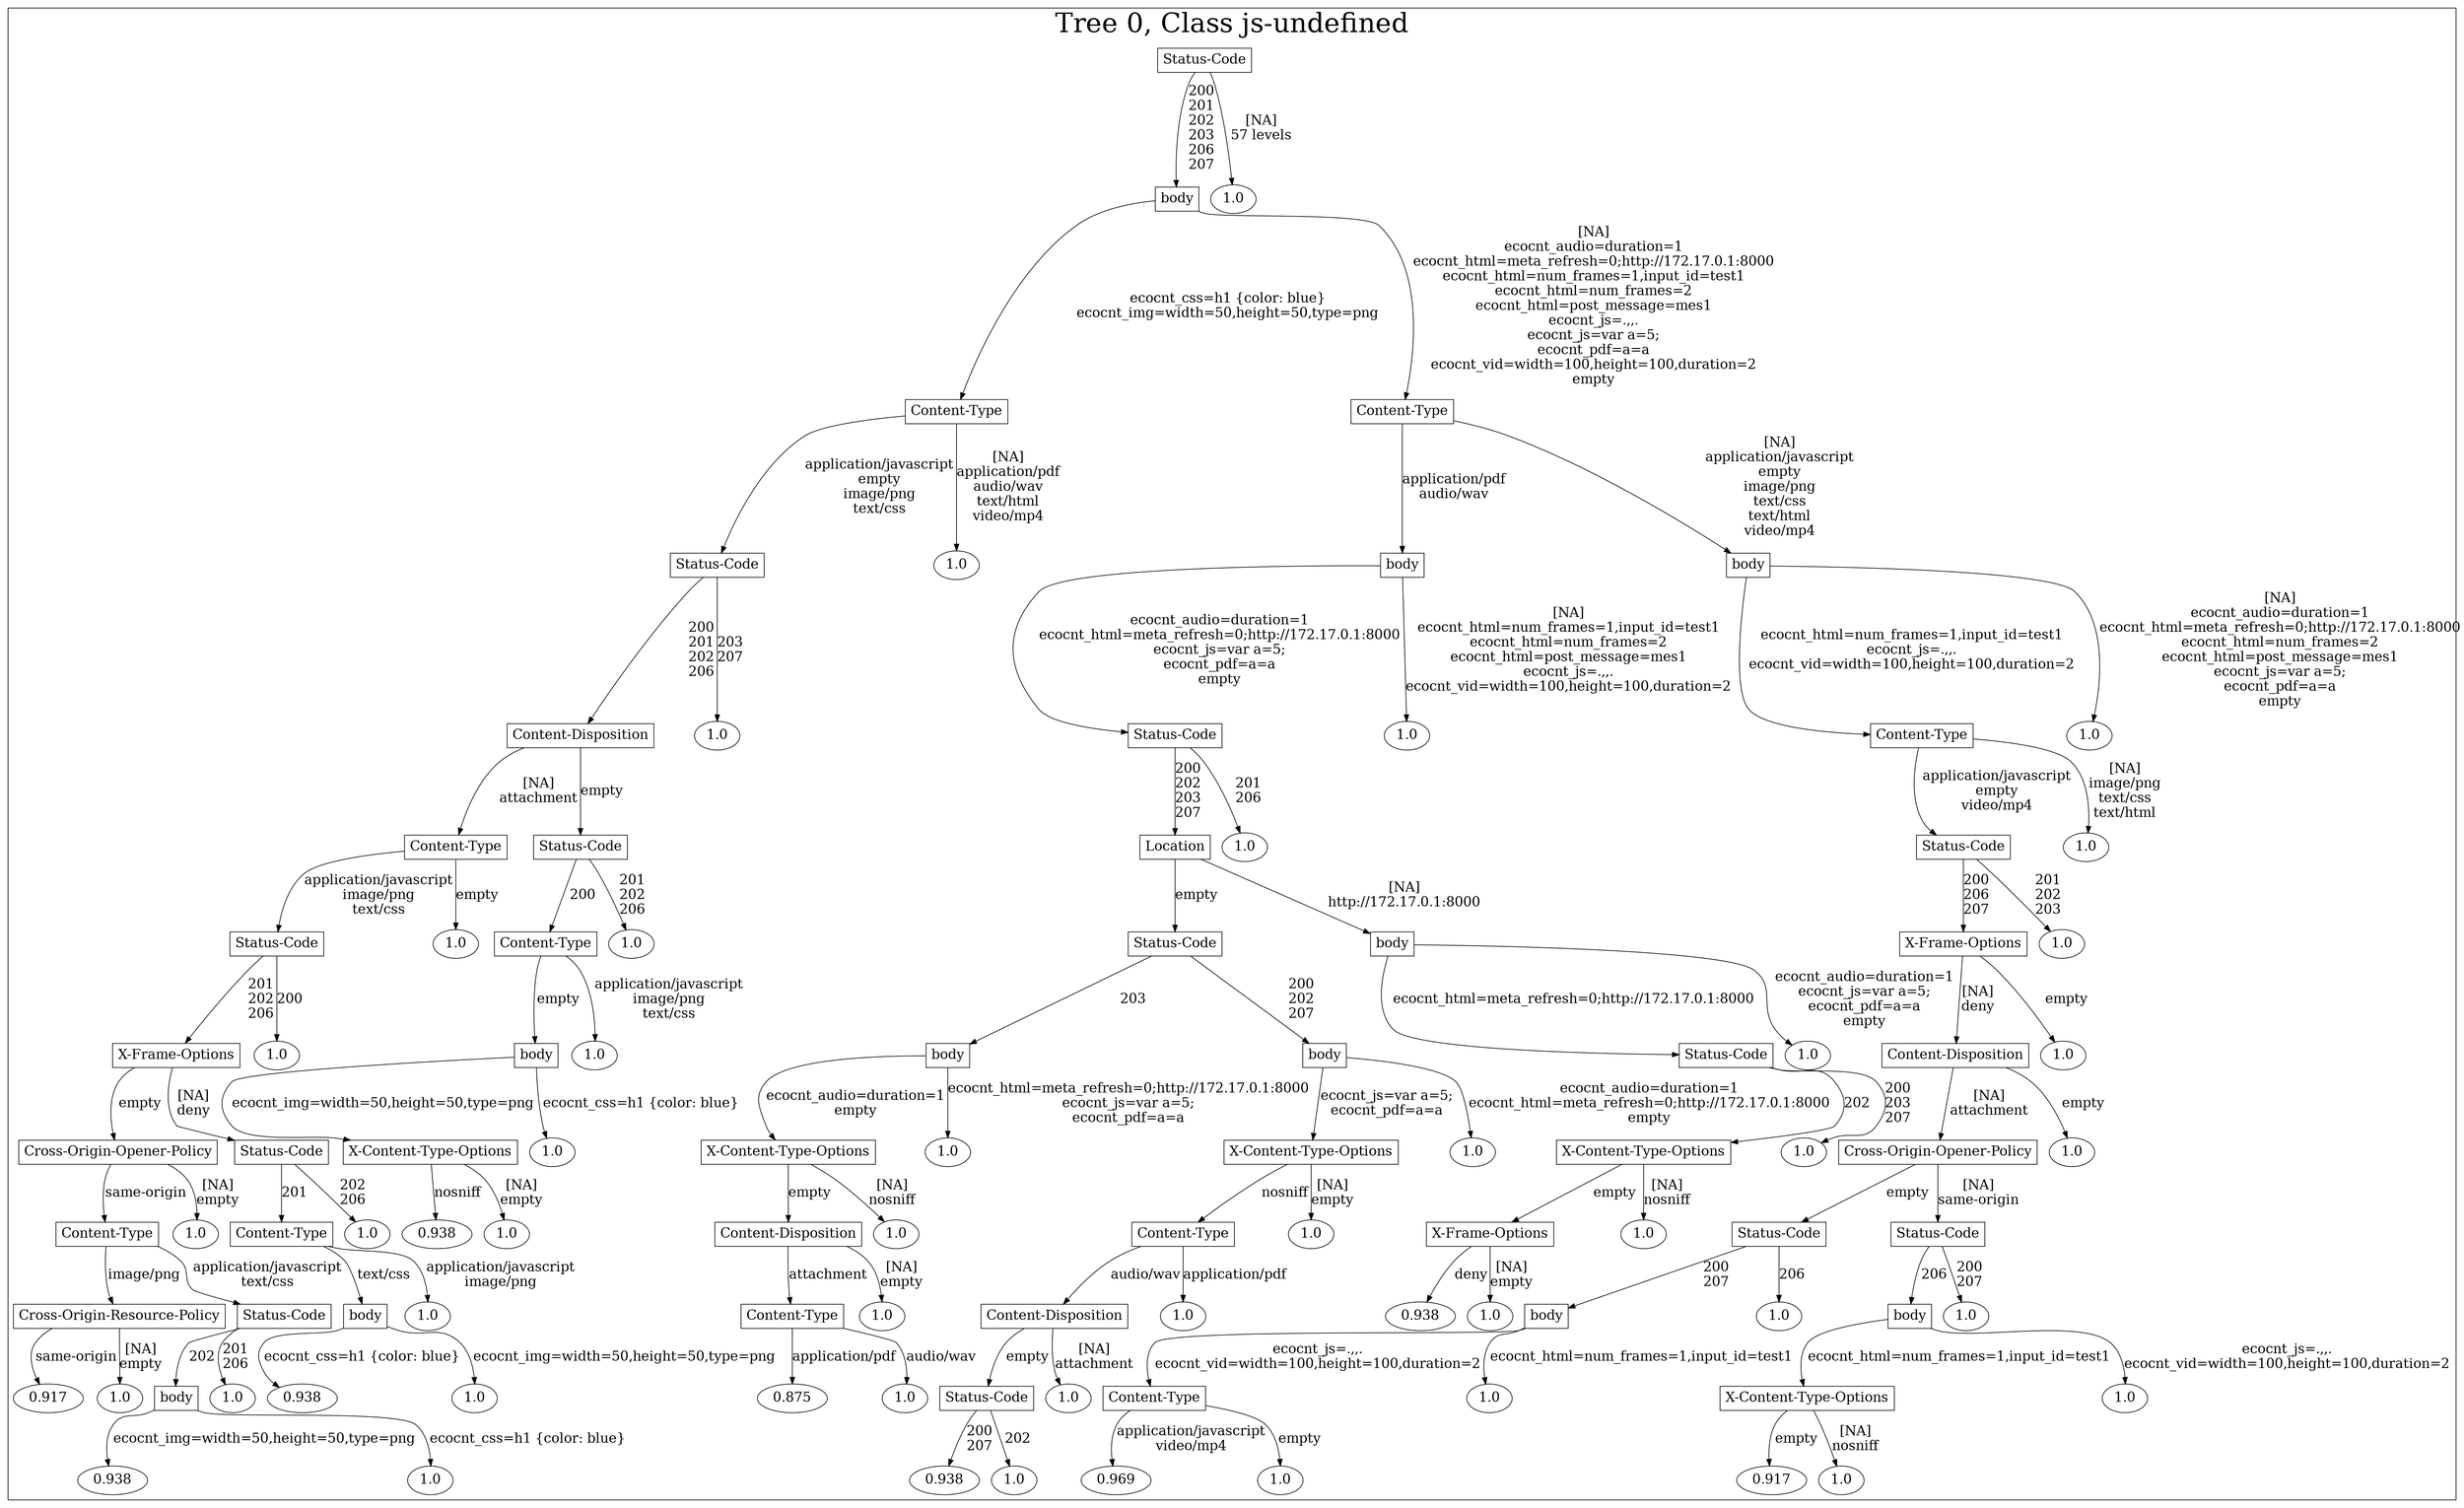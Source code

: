 /*
Generated by:
    http://https://github.com/h2oai/h2o-3/tree/master/h2o-genmodel/src/main/java/hex/genmodel/tools/PrintMojo.java
*/

/*
On a mac:

$ brew install graphviz
$ dot -Tpng file.gv -o file.png
$ open file.png
*/

digraph G {

subgraph cluster_0 {
/* Nodes */

/* Level 0 */
{
"SG_0_Node_0" [shape=box, fontsize=20, label="Status-Code"]
}

/* Level 1 */
{
"SG_0_Node_1" [shape=box, fontsize=20, label="body"]
"SG_0_Node_59" [fontsize=20, label="1.0"]
}

/* Level 2 */
{
"SG_0_Node_2" [shape=box, fontsize=20, label="Content-Type"]
"SG_0_Node_3" [shape=box, fontsize=20, label="Content-Type"]
}

/* Level 3 */
{
"SG_0_Node_4" [shape=box, fontsize=20, label="Status-Code"]
"SG_0_Node_60" [fontsize=20, label="1.0"]
"SG_0_Node_5" [shape=box, fontsize=20, label="body"]
"SG_0_Node_6" [shape=box, fontsize=20, label="body"]
}

/* Level 4 */
{
"SG_0_Node_7" [shape=box, fontsize=20, label="Content-Disposition"]
"SG_0_Node_61" [fontsize=20, label="1.0"]
"SG_0_Node_8" [shape=box, fontsize=20, label="Status-Code"]
"SG_0_Node_62" [fontsize=20, label="1.0"]
"SG_0_Node_9" [shape=box, fontsize=20, label="Content-Type"]
"SG_0_Node_63" [fontsize=20, label="1.0"]
}

/* Level 5 */
{
"SG_0_Node_10" [shape=box, fontsize=20, label="Content-Type"]
"SG_0_Node_11" [shape=box, fontsize=20, label="Status-Code"]
"SG_0_Node_12" [shape=box, fontsize=20, label="Location"]
"SG_0_Node_64" [fontsize=20, label="1.0"]
"SG_0_Node_13" [shape=box, fontsize=20, label="Status-Code"]
"SG_0_Node_65" [fontsize=20, label="1.0"]
}

/* Level 6 */
{
"SG_0_Node_14" [shape=box, fontsize=20, label="Status-Code"]
"SG_0_Node_66" [fontsize=20, label="1.0"]
"SG_0_Node_15" [shape=box, fontsize=20, label="Content-Type"]
"SG_0_Node_67" [fontsize=20, label="1.0"]
"SG_0_Node_16" [shape=box, fontsize=20, label="Status-Code"]
"SG_0_Node_17" [shape=box, fontsize=20, label="body"]
"SG_0_Node_18" [shape=box, fontsize=20, label="X-Frame-Options"]
"SG_0_Node_68" [fontsize=20, label="1.0"]
}

/* Level 7 */
{
"SG_0_Node_19" [shape=box, fontsize=20, label="X-Frame-Options"]
"SG_0_Node_69" [fontsize=20, label="1.0"]
"SG_0_Node_20" [shape=box, fontsize=20, label="body"]
"SG_0_Node_70" [fontsize=20, label="1.0"]
"SG_0_Node_21" [shape=box, fontsize=20, label="body"]
"SG_0_Node_22" [shape=box, fontsize=20, label="body"]
"SG_0_Node_23" [shape=box, fontsize=20, label="Status-Code"]
"SG_0_Node_71" [fontsize=20, label="1.0"]
"SG_0_Node_24" [shape=box, fontsize=20, label="Content-Disposition"]
"SG_0_Node_72" [fontsize=20, label="1.0"]
}

/* Level 8 */
{
"SG_0_Node_25" [shape=box, fontsize=20, label="Cross-Origin-Opener-Policy"]
"SG_0_Node_26" [shape=box, fontsize=20, label="Status-Code"]
"SG_0_Node_27" [shape=box, fontsize=20, label="X-Content-Type-Options"]
"SG_0_Node_73" [fontsize=20, label="1.0"]
"SG_0_Node_28" [shape=box, fontsize=20, label="X-Content-Type-Options"]
"SG_0_Node_74" [fontsize=20, label="1.0"]
"SG_0_Node_29" [shape=box, fontsize=20, label="X-Content-Type-Options"]
"SG_0_Node_75" [fontsize=20, label="1.0"]
"SG_0_Node_30" [shape=box, fontsize=20, label="X-Content-Type-Options"]
"SG_0_Node_76" [fontsize=20, label="1.0"]
"SG_0_Node_31" [shape=box, fontsize=20, label="Cross-Origin-Opener-Policy"]
"SG_0_Node_77" [fontsize=20, label="1.0"]
}

/* Level 9 */
{
"SG_0_Node_32" [shape=box, fontsize=20, label="Content-Type"]
"SG_0_Node_78" [fontsize=20, label="1.0"]
"SG_0_Node_33" [shape=box, fontsize=20, label="Content-Type"]
"SG_0_Node_79" [fontsize=20, label="1.0"]
"SG_0_Node_80" [fontsize=20, label="0.938"]
"SG_0_Node_81" [fontsize=20, label="1.0"]
"SG_0_Node_35" [shape=box, fontsize=20, label="Content-Disposition"]
"SG_0_Node_82" [fontsize=20, label="1.0"]
"SG_0_Node_36" [shape=box, fontsize=20, label="Content-Type"]
"SG_0_Node_83" [fontsize=20, label="1.0"]
"SG_0_Node_37" [shape=box, fontsize=20, label="X-Frame-Options"]
"SG_0_Node_84" [fontsize=20, label="1.0"]
"SG_0_Node_38" [shape=box, fontsize=20, label="Status-Code"]
"SG_0_Node_39" [shape=box, fontsize=20, label="Status-Code"]
}

/* Level 10 */
{
"SG_0_Node_40" [shape=box, fontsize=20, label="Cross-Origin-Resource-Policy"]
"SG_0_Node_41" [shape=box, fontsize=20, label="Status-Code"]
"SG_0_Node_42" [shape=box, fontsize=20, label="body"]
"SG_0_Node_85" [fontsize=20, label="1.0"]
"SG_0_Node_43" [shape=box, fontsize=20, label="Content-Type"]
"SG_0_Node_86" [fontsize=20, label="1.0"]
"SG_0_Node_44" [shape=box, fontsize=20, label="Content-Disposition"]
"SG_0_Node_87" [fontsize=20, label="1.0"]
"SG_0_Node_88" [fontsize=20, label="0.938"]
"SG_0_Node_89" [fontsize=20, label="1.0"]
"SG_0_Node_46" [shape=box, fontsize=20, label="body"]
"SG_0_Node_90" [fontsize=20, label="1.0"]
"SG_0_Node_47" [shape=box, fontsize=20, label="body"]
"SG_0_Node_91" [fontsize=20, label="1.0"]
}

/* Level 11 */
{
"SG_0_Node_92" [fontsize=20, label="0.917"]
"SG_0_Node_93" [fontsize=20, label="1.0"]
"SG_0_Node_49" [shape=box, fontsize=20, label="body"]
"SG_0_Node_94" [fontsize=20, label="1.0"]
"SG_0_Node_95" [fontsize=20, label="0.938"]
"SG_0_Node_96" [fontsize=20, label="1.0"]
"SG_0_Node_97" [fontsize=20, label="0.875"]
"SG_0_Node_98" [fontsize=20, label="1.0"]
"SG_0_Node_52" [shape=box, fontsize=20, label="Status-Code"]
"SG_0_Node_99" [fontsize=20, label="1.0"]
"SG_0_Node_53" [shape=box, fontsize=20, label="Content-Type"]
"SG_0_Node_100" [fontsize=20, label="1.0"]
"SG_0_Node_54" [shape=box, fontsize=20, label="X-Content-Type-Options"]
"SG_0_Node_101" [fontsize=20, label="1.0"]
}

/* Level 12 */
{
"SG_0_Node_102" [fontsize=20, label="0.938"]
"SG_0_Node_103" [fontsize=20, label="1.0"]
"SG_0_Node_104" [fontsize=20, label="0.938"]
"SG_0_Node_105" [fontsize=20, label="1.0"]
"SG_0_Node_106" [fontsize=20, label="0.969"]
"SG_0_Node_107" [fontsize=20, label="1.0"]
"SG_0_Node_108" [fontsize=20, label="0.917"]
"SG_0_Node_109" [fontsize=20, label="1.0"]
}

/* Edges */
"SG_0_Node_0" -> "SG_0_Node_1" [fontsize=20, label="200
201
202
203
206
207
"]
"SG_0_Node_0" -> "SG_0_Node_59" [fontsize=20, label="[NA]
57 levels
"]
"SG_0_Node_1" -> "SG_0_Node_2" [fontsize=20, label="ecocnt_css=h1 {color: blue}
ecocnt_img=width=50,height=50,type=png
"]
"SG_0_Node_1" -> "SG_0_Node_3" [fontsize=20, label="[NA]
ecocnt_audio=duration=1
ecocnt_html=meta_refresh=0;http://172.17.0.1:8000
ecocnt_html=num_frames=1,input_id=test1
ecocnt_html=num_frames=2
ecocnt_html=post_message=mes1
ecocnt_js=.,,.
ecocnt_js=var a=5;
ecocnt_pdf=a=a
ecocnt_vid=width=100,height=100,duration=2
empty
"]
"SG_0_Node_3" -> "SG_0_Node_5" [fontsize=20, label="application/pdf
audio/wav
"]
"SG_0_Node_3" -> "SG_0_Node_6" [fontsize=20, label="[NA]
application/javascript
empty
image/png
text/css
text/html
video/mp4
"]
"SG_0_Node_6" -> "SG_0_Node_9" [fontsize=20, label="ecocnt_html=num_frames=1,input_id=test1
ecocnt_js=.,,.
ecocnt_vid=width=100,height=100,duration=2
"]
"SG_0_Node_6" -> "SG_0_Node_63" [fontsize=20, label="[NA]
ecocnt_audio=duration=1
ecocnt_html=meta_refresh=0;http://172.17.0.1:8000
ecocnt_html=num_frames=2
ecocnt_html=post_message=mes1
ecocnt_js=var a=5;
ecocnt_pdf=a=a
empty
"]
"SG_0_Node_9" -> "SG_0_Node_13" [fontsize=20, label="application/javascript
empty
video/mp4
"]
"SG_0_Node_9" -> "SG_0_Node_65" [fontsize=20, label="[NA]
image/png
text/css
text/html
"]
"SG_0_Node_13" -> "SG_0_Node_18" [fontsize=20, label="200
206
207
"]
"SG_0_Node_13" -> "SG_0_Node_68" [fontsize=20, label="201
202
203
"]
"SG_0_Node_18" -> "SG_0_Node_24" [fontsize=20, label="[NA]
deny
"]
"SG_0_Node_18" -> "SG_0_Node_72" [fontsize=20, label="empty
"]
"SG_0_Node_24" -> "SG_0_Node_31" [fontsize=20, label="[NA]
attachment
"]
"SG_0_Node_24" -> "SG_0_Node_77" [fontsize=20, label="empty
"]
"SG_0_Node_31" -> "SG_0_Node_38" [fontsize=20, label="empty
"]
"SG_0_Node_31" -> "SG_0_Node_39" [fontsize=20, label="[NA]
same-origin
"]
"SG_0_Node_39" -> "SG_0_Node_47" [fontsize=20, label="206
"]
"SG_0_Node_39" -> "SG_0_Node_91" [fontsize=20, label="200
207
"]
"SG_0_Node_47" -> "SG_0_Node_54" [fontsize=20, label="ecocnt_html=num_frames=1,input_id=test1
"]
"SG_0_Node_47" -> "SG_0_Node_101" [fontsize=20, label="ecocnt_js=.,,.
ecocnt_vid=width=100,height=100,duration=2
"]
"SG_0_Node_54" -> "SG_0_Node_108" [fontsize=20, label="empty
"]
"SG_0_Node_54" -> "SG_0_Node_109" [fontsize=20, label="[NA]
nosniff
"]
"SG_0_Node_38" -> "SG_0_Node_46" [fontsize=20, label="200
207
"]
"SG_0_Node_38" -> "SG_0_Node_90" [fontsize=20, label="206
"]
"SG_0_Node_46" -> "SG_0_Node_53" [fontsize=20, label="ecocnt_js=.,,.
ecocnt_vid=width=100,height=100,duration=2
"]
"SG_0_Node_46" -> "SG_0_Node_100" [fontsize=20, label="ecocnt_html=num_frames=1,input_id=test1
"]
"SG_0_Node_53" -> "SG_0_Node_106" [fontsize=20, label="application/javascript
video/mp4
"]
"SG_0_Node_53" -> "SG_0_Node_107" [fontsize=20, label="empty
"]
"SG_0_Node_5" -> "SG_0_Node_8" [fontsize=20, label="ecocnt_audio=duration=1
ecocnt_html=meta_refresh=0;http://172.17.0.1:8000
ecocnt_js=var a=5;
ecocnt_pdf=a=a
empty
"]
"SG_0_Node_5" -> "SG_0_Node_62" [fontsize=20, label="[NA]
ecocnt_html=num_frames=1,input_id=test1
ecocnt_html=num_frames=2
ecocnt_html=post_message=mes1
ecocnt_js=.,,.
ecocnt_vid=width=100,height=100,duration=2
"]
"SG_0_Node_8" -> "SG_0_Node_12" [fontsize=20, label="200
202
203
207
"]
"SG_0_Node_8" -> "SG_0_Node_64" [fontsize=20, label="201
206
"]
"SG_0_Node_12" -> "SG_0_Node_16" [fontsize=20, label="empty
"]
"SG_0_Node_12" -> "SG_0_Node_17" [fontsize=20, label="[NA]
http://172.17.0.1:8000
"]
"SG_0_Node_17" -> "SG_0_Node_23" [fontsize=20, label="ecocnt_html=meta_refresh=0;http://172.17.0.1:8000
"]
"SG_0_Node_17" -> "SG_0_Node_71" [fontsize=20, label="ecocnt_audio=duration=1
ecocnt_js=var a=5;
ecocnt_pdf=a=a
empty
"]
"SG_0_Node_23" -> "SG_0_Node_30" [fontsize=20, label="202
"]
"SG_0_Node_23" -> "SG_0_Node_76" [fontsize=20, label="200
203
207
"]
"SG_0_Node_30" -> "SG_0_Node_37" [fontsize=20, label="empty
"]
"SG_0_Node_30" -> "SG_0_Node_84" [fontsize=20, label="[NA]
nosniff
"]
"SG_0_Node_37" -> "SG_0_Node_88" [fontsize=20, label="deny
"]
"SG_0_Node_37" -> "SG_0_Node_89" [fontsize=20, label="[NA]
empty
"]
"SG_0_Node_16" -> "SG_0_Node_21" [fontsize=20, label="203
"]
"SG_0_Node_16" -> "SG_0_Node_22" [fontsize=20, label="200
202
207
"]
"SG_0_Node_22" -> "SG_0_Node_29" [fontsize=20, label="ecocnt_js=var a=5;
ecocnt_pdf=a=a
"]
"SG_0_Node_22" -> "SG_0_Node_75" [fontsize=20, label="ecocnt_audio=duration=1
ecocnt_html=meta_refresh=0;http://172.17.0.1:8000
empty
"]
"SG_0_Node_29" -> "SG_0_Node_36" [fontsize=20, label="nosniff
"]
"SG_0_Node_29" -> "SG_0_Node_83" [fontsize=20, label="[NA]
empty
"]
"SG_0_Node_36" -> "SG_0_Node_44" [fontsize=20, label="audio/wav
"]
"SG_0_Node_36" -> "SG_0_Node_87" [fontsize=20, label="application/pdf
"]
"SG_0_Node_44" -> "SG_0_Node_52" [fontsize=20, label="empty
"]
"SG_0_Node_44" -> "SG_0_Node_99" [fontsize=20, label="[NA]
attachment
"]
"SG_0_Node_52" -> "SG_0_Node_104" [fontsize=20, label="200
207
"]
"SG_0_Node_52" -> "SG_0_Node_105" [fontsize=20, label="202
"]
"SG_0_Node_21" -> "SG_0_Node_28" [fontsize=20, label="ecocnt_audio=duration=1
empty
"]
"SG_0_Node_21" -> "SG_0_Node_74" [fontsize=20, label="ecocnt_html=meta_refresh=0;http://172.17.0.1:8000
ecocnt_js=var a=5;
ecocnt_pdf=a=a
"]
"SG_0_Node_28" -> "SG_0_Node_35" [fontsize=20, label="empty
"]
"SG_0_Node_28" -> "SG_0_Node_82" [fontsize=20, label="[NA]
nosniff
"]
"SG_0_Node_35" -> "SG_0_Node_43" [fontsize=20, label="attachment
"]
"SG_0_Node_35" -> "SG_0_Node_86" [fontsize=20, label="[NA]
empty
"]
"SG_0_Node_43" -> "SG_0_Node_97" [fontsize=20, label="application/pdf
"]
"SG_0_Node_43" -> "SG_0_Node_98" [fontsize=20, label="audio/wav
"]
"SG_0_Node_2" -> "SG_0_Node_4" [fontsize=20, label="application/javascript
empty
image/png
text/css
"]
"SG_0_Node_2" -> "SG_0_Node_60" [fontsize=20, label="[NA]
application/pdf
audio/wav
text/html
video/mp4
"]
"SG_0_Node_4" -> "SG_0_Node_7" [fontsize=20, label="200
201
202
206
"]
"SG_0_Node_4" -> "SG_0_Node_61" [fontsize=20, label="203
207
"]
"SG_0_Node_7" -> "SG_0_Node_10" [fontsize=20, label="[NA]
attachment
"]
"SG_0_Node_7" -> "SG_0_Node_11" [fontsize=20, label="empty
"]
"SG_0_Node_11" -> "SG_0_Node_15" [fontsize=20, label="200
"]
"SG_0_Node_11" -> "SG_0_Node_67" [fontsize=20, label="201
202
206
"]
"SG_0_Node_15" -> "SG_0_Node_20" [fontsize=20, label="empty
"]
"SG_0_Node_15" -> "SG_0_Node_70" [fontsize=20, label="application/javascript
image/png
text/css
"]
"SG_0_Node_20" -> "SG_0_Node_27" [fontsize=20, label="ecocnt_img=width=50,height=50,type=png
"]
"SG_0_Node_20" -> "SG_0_Node_73" [fontsize=20, label="ecocnt_css=h1 {color: blue}
"]
"SG_0_Node_27" -> "SG_0_Node_80" [fontsize=20, label="nosniff
"]
"SG_0_Node_27" -> "SG_0_Node_81" [fontsize=20, label="[NA]
empty
"]
"SG_0_Node_10" -> "SG_0_Node_14" [fontsize=20, label="application/javascript
image/png
text/css
"]
"SG_0_Node_10" -> "SG_0_Node_66" [fontsize=20, label="empty
"]
"SG_0_Node_14" -> "SG_0_Node_19" [fontsize=20, label="201
202
206
"]
"SG_0_Node_14" -> "SG_0_Node_69" [fontsize=20, label="200
"]
"SG_0_Node_19" -> "SG_0_Node_25" [fontsize=20, label="empty
"]
"SG_0_Node_19" -> "SG_0_Node_26" [fontsize=20, label="[NA]
deny
"]
"SG_0_Node_26" -> "SG_0_Node_33" [fontsize=20, label="201
"]
"SG_0_Node_26" -> "SG_0_Node_79" [fontsize=20, label="202
206
"]
"SG_0_Node_33" -> "SG_0_Node_42" [fontsize=20, label="text/css
"]
"SG_0_Node_33" -> "SG_0_Node_85" [fontsize=20, label="application/javascript
image/png
"]
"SG_0_Node_42" -> "SG_0_Node_95" [fontsize=20, label="ecocnt_css=h1 {color: blue}
"]
"SG_0_Node_42" -> "SG_0_Node_96" [fontsize=20, label="ecocnt_img=width=50,height=50,type=png
"]
"SG_0_Node_25" -> "SG_0_Node_32" [fontsize=20, label="same-origin
"]
"SG_0_Node_25" -> "SG_0_Node_78" [fontsize=20, label="[NA]
empty
"]
"SG_0_Node_32" -> "SG_0_Node_40" [fontsize=20, label="image/png
"]
"SG_0_Node_32" -> "SG_0_Node_41" [fontsize=20, label="application/javascript
text/css
"]
"SG_0_Node_41" -> "SG_0_Node_49" [fontsize=20, label="202
"]
"SG_0_Node_41" -> "SG_0_Node_94" [fontsize=20, label="201
206
"]
"SG_0_Node_49" -> "SG_0_Node_102" [fontsize=20, label="ecocnt_img=width=50,height=50,type=png
"]
"SG_0_Node_49" -> "SG_0_Node_103" [fontsize=20, label="ecocnt_css=h1 {color: blue}
"]
"SG_0_Node_40" -> "SG_0_Node_92" [fontsize=20, label="same-origin
"]
"SG_0_Node_40" -> "SG_0_Node_93" [fontsize=20, label="[NA]
empty
"]

fontsize=40
label="Tree 0, Class js-undefined"
}

}

